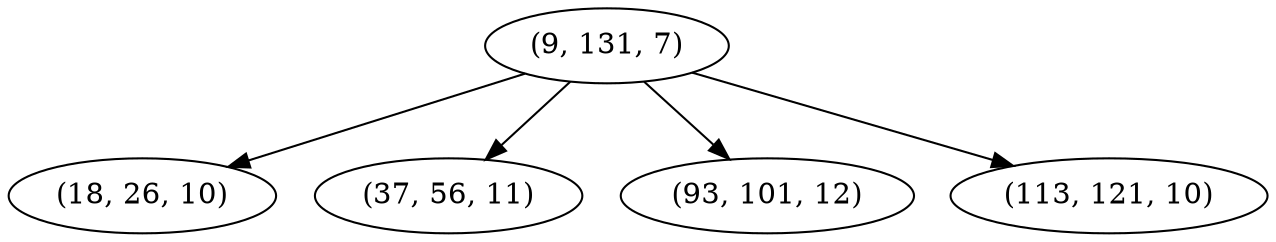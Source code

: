 digraph tree {
    "(9, 131, 7)";
    "(18, 26, 10)";
    "(37, 56, 11)";
    "(93, 101, 12)";
    "(113, 121, 10)";
    "(9, 131, 7)" -> "(18, 26, 10)";
    "(9, 131, 7)" -> "(37, 56, 11)";
    "(9, 131, 7)" -> "(93, 101, 12)";
    "(9, 131, 7)" -> "(113, 121, 10)";
}
